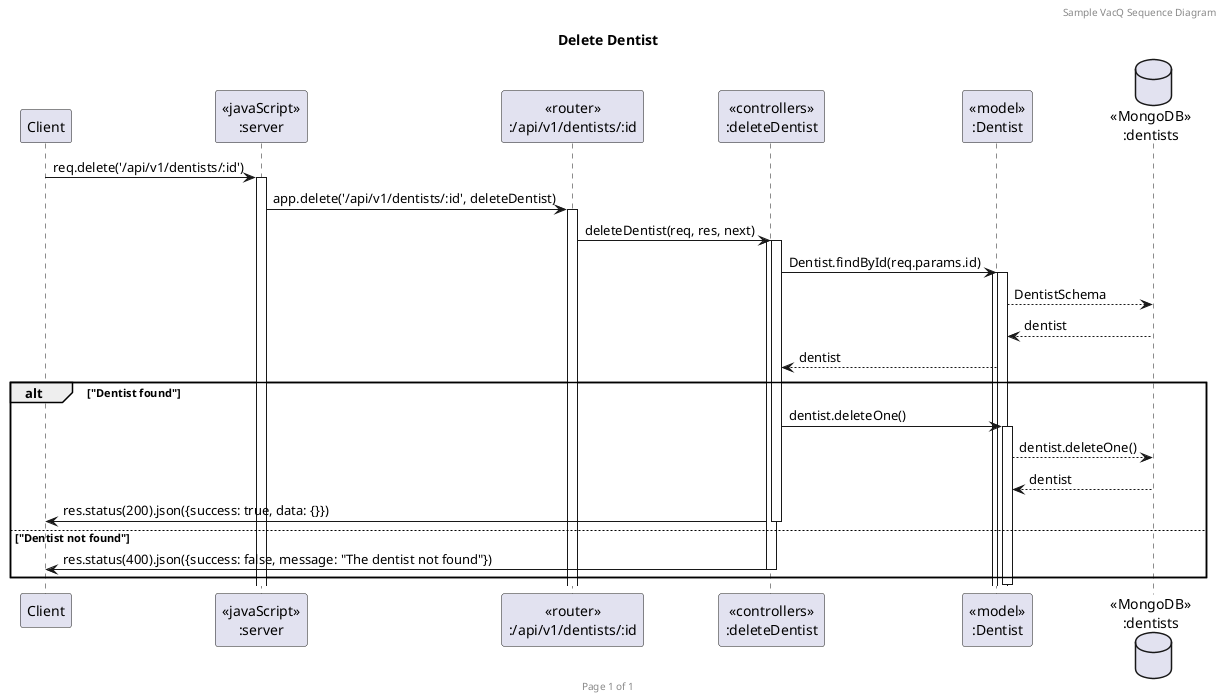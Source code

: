 @startuml Delete Dentist

header Sample VacQ Sequence Diagram
footer Page %page% of %lastpage%
title "Delete Dentist"

participant "Client" as client
participant "<<javaScript>>\n:server" as server
participant "<<router>>\n:/api/v1/dentists/:id" as routerDentistsId
participant "<<controllers>>\n:deleteDentist" as controllersDeleteDentist
participant "<<model>>\n:Dentist" as modelDentist
database "<<MongoDB>>\n:dentists" as DentistsDatabase

client->server ++:req.delete('/api/v1/dentists/:id')
server->routerDentistsId ++:app.delete('/api/v1/dentists/:id', deleteDentist)
routerDentistsId -> controllersDeleteDentist ++:deleteDentist(req, res, next)
activate controllersDeleteDentist

controllersDeleteDentist->modelDentist ++:Dentist.findById(req.params.id)
activate modelDentist
modelDentist --> DentistsDatabase:DentistSchema
DentistsDatabase --> modelDentist:dentist
modelDentist --> controllersDeleteDentist:dentist


alt "Dentist found"
    controllersDeleteDentist->modelDentist ++:dentist.deleteOne()
    modelDentist --> DentistsDatabase:dentist.deleteOne()
    DentistsDatabase --> modelDentist:dentist
    controllersDeleteDentist->client --:res.status(200).json({success: true, data: {}})
else "Dentist not found"
    controllersDeleteDentist->client --:res.status(400).json({success: false, message: "The dentist not found"})
end

deactivate modelDentist
deactivate controllersDeleteDentist
@enduml
